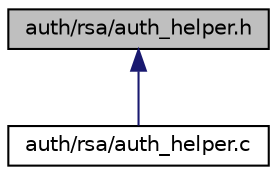 digraph "auth/rsa/auth_helper.h"
{
  edge [fontname="Helvetica",fontsize="10",labelfontname="Helvetica",labelfontsize="10"];
  node [fontname="Helvetica",fontsize="10",shape=record];
  Node4 [label="auth/rsa/auth_helper.h",height=0.2,width=0.4,color="black", fillcolor="grey75", style="filled", fontcolor="black"];
  Node4 -> Node5 [dir="back",color="midnightblue",fontsize="10",style="solid",fontname="Helvetica"];
  Node5 [label="auth/rsa/auth_helper.c",height=0.2,width=0.4,color="black", fillcolor="white", style="filled",URL="$rsa_2auth__helper_8c.html"];
}
